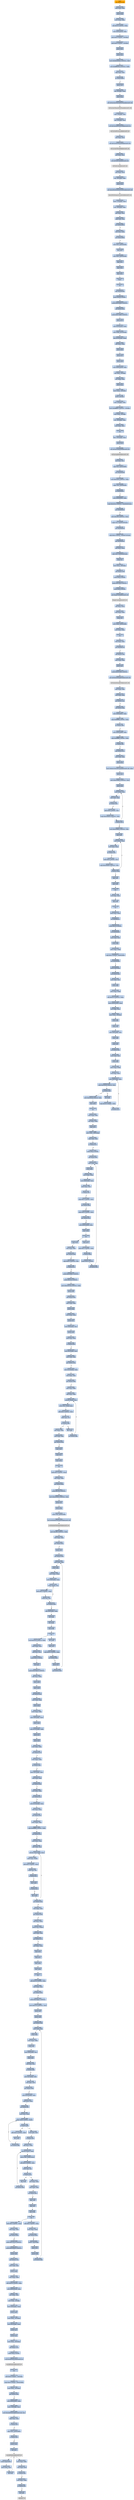digraph G {
node[shape=rectangle,style=filled,fillcolor=lightsteelblue,color=lightsteelblue]
bgcolor="transparent"
a0x0040ed18call_0x004165db[label="start\ncall 0x004165db",color="lightgrey",fillcolor="orange"];
a0x004165dbmovl_edi_edi[label="0x004165db\nmovl %edi, %edi"];
a0x004165ddpushl_ebp[label="0x004165dd\npushl %ebp"];
a0x004165demovl_esp_ebp[label="0x004165de\nmovl %esp, %ebp"];
a0x004165e0subl_0x10UINT8_esp[label="0x004165e0\nsubl $0x10<UINT8>, %esp"];
a0x004165e3movl_0x004265d4_eax[label="0x004165e3\nmovl 0x004265d4, %eax"];
a0x004165e8andl_0x0UINT8__8ebp_[label="0x004165e8\nandl $0x0<UINT8>, -8(%ebp)"];
a0x004165ecandl_0x0UINT8__4ebp_[label="0x004165ec\nandl $0x0<UINT8>, -4(%ebp)"];
a0x004165f0pushl_ebx[label="0x004165f0\npushl %ebx"];
a0x004165f1pushl_edi[label="0x004165f1\npushl %edi"];
a0x004165f2movl_0xbb40e64eUINT32_edi[label="0x004165f2\nmovl $0xbb40e64e<UINT32>, %edi"];
a0x004165f7movl_0xffff0000UINT32_ebx[label="0x004165f7\nmovl $0xffff0000<UINT32>, %ebx"];
a0x004165fccmpl_edi_eax[label="0x004165fc\ncmpl %edi, %eax"];
a0x004165feje_0x0041660d[label="0x004165fe\nje 0x0041660d"];
a0x0041660dpushl_esi[label="0x0041660d\npushl %esi"];
a0x0041660eleal__8ebp__eax[label="0x0041660e\nleal -8(%ebp), %eax"];
a0x00416611pushl_eax[label="0x00416611\npushl %eax"];
a0x00416612call_GetSystemTimeAsFileTime_kernel32_dll[label="0x00416612\ncall GetSystemTimeAsFileTime@kernel32.dll"];
GetSystemTimeAsFileTime_kernel32_dll[label="GetSystemTimeAsFileTime@kernel32.dll",color="lightgrey",fillcolor="lightgrey"];
a0x00416618movl__4ebp__esi[label="0x00416618\nmovl -4(%ebp), %esi"];
a0x0041661bxorl__8ebp__esi[label="0x0041661b\nxorl -8(%ebp), %esi"];
a0x0041661ecall_GetCurrentProcessId_kernel32_dll[label="0x0041661e\ncall GetCurrentProcessId@kernel32.dll"];
GetCurrentProcessId_kernel32_dll[label="GetCurrentProcessId@kernel32.dll",color="lightgrey",fillcolor="lightgrey"];
a0x00416624xorl_eax_esi[label="0x00416624\nxorl %eax, %esi"];
a0x00416626call_GetCurrentThreadId_kernel32_dll[label="0x00416626\ncall GetCurrentThreadId@kernel32.dll"];
GetCurrentThreadId_kernel32_dll[label="GetCurrentThreadId@kernel32.dll",color="lightgrey",fillcolor="lightgrey"];
a0x0041662cxorl_eax_esi[label="0x0041662c\nxorl %eax, %esi"];
a0x0041662ecall_GetTickCount_kernel32_dll[label="0x0041662e\ncall GetTickCount@kernel32.dll"];
GetTickCount_kernel32_dll[label="GetTickCount@kernel32.dll",color="lightgrey",fillcolor="lightgrey"];
a0x00416634xorl_eax_esi[label="0x00416634\nxorl %eax, %esi"];
a0x00416636leal__16ebp__eax[label="0x00416636\nleal -16(%ebp), %eax"];
a0x00416639pushl_eax[label="0x00416639\npushl %eax"];
a0x0041663acall_QueryPerformanceCounter_kernel32_dll[label="0x0041663a\ncall QueryPerformanceCounter@kernel32.dll"];
QueryPerformanceCounter_kernel32_dll[label="QueryPerformanceCounter@kernel32.dll",color="lightgrey",fillcolor="lightgrey"];
a0x00416640movl__12ebp__eax[label="0x00416640\nmovl -12(%ebp), %eax"];
a0x00416643xorl__16ebp__eax[label="0x00416643\nxorl -16(%ebp), %eax"];
a0x00416646xorl_eax_esi[label="0x00416646\nxorl %eax, %esi"];
a0x00416648cmpl_edi_esi[label="0x00416648\ncmpl %edi, %esi"];
a0x0041664ajne_0x00416653[label="0x0041664a\njne 0x00416653"];
a0x00416653testl_esi_ebx[label="0x00416653\ntestl %esi, %ebx"];
a0x00416655jne_0x00416663[label="0x00416655\njne 0x00416663"];
a0x00416663movl_esi_0x004265d4[label="0x00416663\nmovl %esi, 0x004265d4"];
a0x00416669notl_esi[label="0x00416669\nnotl %esi"];
a0x0041666bmovl_esi_0x004265d8[label="0x0041666b\nmovl %esi, 0x004265d8"];
a0x00416671popl_esi[label="0x00416671\npopl %esi"];
a0x00416672popl_edi[label="0x00416672\npopl %edi"];
a0x00416673popl_ebx[label="0x00416673\npopl %ebx"];
a0x00416674leave_[label="0x00416674\nleave "];
a0x00416675ret[label="0x00416675\nret"];
a0x0040ed1djmp_0x0040ebab[label="0x0040ed1d\njmp 0x0040ebab"];
a0x0040ebabpushl_0x58UINT8[label="0x0040ebab\npushl $0x58<UINT8>"];
a0x0040ebadpushl_0x424aa0UINT32[label="0x0040ebad\npushl $0x424aa0<UINT32>"];
a0x0040ebb2call_0x00412820[label="0x0040ebb2\ncall 0x00412820"];
a0x00412820pushl_0x412880UINT32[label="0x00412820\npushl $0x412880<UINT32>"];
a0x00412825pushl_fs_0[label="0x00412825\npushl %fs:0"];
a0x0041282cmovl_0x10esp__eax[label="0x0041282c\nmovl 0x10(%esp), %eax"];
a0x00412830movl_ebp_0x10esp_[label="0x00412830\nmovl %ebp, 0x10(%esp)"];
a0x00412834leal_0x10esp__ebp[label="0x00412834\nleal 0x10(%esp), %ebp"];
a0x00412838subl_eax_esp[label="0x00412838\nsubl %eax, %esp"];
a0x0041283apushl_ebx[label="0x0041283a\npushl %ebx"];
a0x0041283bpushl_esi[label="0x0041283b\npushl %esi"];
a0x0041283cpushl_edi[label="0x0041283c\npushl %edi"];
a0x0041283dmovl_0x004265d4_eax[label="0x0041283d\nmovl 0x004265d4, %eax"];
a0x00412842xorl_eax__4ebp_[label="0x00412842\nxorl %eax, -4(%ebp)"];
a0x00412845xorl_ebp_eax[label="0x00412845\nxorl %ebp, %eax"];
a0x00412847pushl_eax[label="0x00412847\npushl %eax"];
a0x00412848movl_esp__24ebp_[label="0x00412848\nmovl %esp, -24(%ebp)"];
a0x0041284bpushl__8ebp_[label="0x0041284b\npushl -8(%ebp)"];
a0x0041284emovl__4ebp__eax[label="0x0041284e\nmovl -4(%ebp), %eax"];
a0x00412851movl_0xfffffffeUINT32__4ebp_[label="0x00412851\nmovl $0xfffffffe<UINT32>, -4(%ebp)"];
a0x00412858movl_eax__8ebp_[label="0x00412858\nmovl %eax, -8(%ebp)"];
a0x0041285bleal__16ebp__eax[label="0x0041285b\nleal -16(%ebp), %eax"];
a0x0041285emovl_eax_fs_0[label="0x0041285e\nmovl %eax, %fs:0"];
a0x00412864ret[label="0x00412864\nret"];
a0x0040ebb7leal__104ebp__eax[label="0x0040ebb7\nleal -104(%ebp), %eax"];
a0x0040ebbapushl_eax[label="0x0040ebba\npushl %eax"];
a0x0040ebbbcall_GetStartupInfoW_kernel32_dll[label="0x0040ebbb\ncall GetStartupInfoW@kernel32.dll"];
GetStartupInfoW_kernel32_dll[label="GetStartupInfoW@kernel32.dll",color="lightgrey",fillcolor="lightgrey"];
a0x0040ebc1xorl_esi_esi[label="0x0040ebc1\nxorl %esi, %esi"];
a0x0040ebc3cmpl_esi_0x00429b08[label="0x0040ebc3\ncmpl %esi, 0x00429b08"];
a0x0040ebc9jne_0x0040ebd6[label="0x0040ebc9\njne 0x0040ebd6"];
a0x0040ebd6movl_0x5a4dUINT32_eax[label="0x0040ebd6\nmovl $0x5a4d<UINT32>, %eax"];
a0x0040ebdbcmpw_ax_0x00400000[label="0x0040ebdb\ncmpw %ax, 0x00400000"];
a0x0040ebe2je_0x0040ebe9[label="0x0040ebe2\nje 0x0040ebe9"];
a0x0040ebe9movl_0x0040003c_eax[label="0x0040ebe9\nmovl 0x0040003c, %eax"];
a0x0040ebeecmpl_0x4550UINT32_0x400000eax_[label="0x0040ebee\ncmpl $0x4550<UINT32>, 0x400000(%eax)"];
a0x0040ebf8jne_0x0040ebe4[label="0x0040ebf8\njne 0x0040ebe4"];
a0x0040ebfamovl_0x10bUINT32_ecx[label="0x0040ebfa\nmovl $0x10b<UINT32>, %ecx"];
a0x0040ebffcmpw_cx_0x400018eax_[label="0x0040ebff\ncmpw %cx, 0x400018(%eax)"];
a0x0040ec06jne_0x0040ebe4[label="0x0040ec06\njne 0x0040ebe4"];
a0x0040ec08cmpl_0xeUINT8_0x400074eax_[label="0x0040ec08\ncmpl $0xe<UINT8>, 0x400074(%eax)"];
a0x0040ec0fjbe_0x0040ebe4[label="0x0040ec0f\njbe 0x0040ebe4"];
a0x0040ec11xorl_ecx_ecx[label="0x0040ec11\nxorl %ecx, %ecx"];
a0x0040ec13cmpl_esi_0x4000e8eax_[label="0x0040ec13\ncmpl %esi, 0x4000e8(%eax)"];
a0x0040ec19setne_cl[label="0x0040ec19\nsetne %cl"];
a0x0040ec1cmovl_ecx__28ebp_[label="0x0040ec1c\nmovl %ecx, -28(%ebp)"];
a0x0040ec1fcall_0x00412a0f[label="0x0040ec1f\ncall 0x00412a0f"];
a0x00412a0fpushl_0x0UINT8[label="0x00412a0f\npushl $0x0<UINT8>"];
a0x00412a11pushl_0x1000UINT32[label="0x00412a11\npushl $0x1000<UINT32>"];
a0x00412a16pushl_0x0UINT8[label="0x00412a16\npushl $0x0<UINT8>"];
a0x00412a18call_HeapCreate_kernel32_dll[label="0x00412a18\ncall HeapCreate@kernel32.dll"];
HeapCreate_kernel32_dll[label="HeapCreate@kernel32.dll",color="lightgrey",fillcolor="lightgrey"];
a0x00412a1exorl_ecx_ecx[label="0x00412a1e\nxorl %ecx, %ecx"];
a0x00412a20testl_eax_eax[label="0x00412a20\ntestl %eax, %eax"];
a0x00412a22setne_cl[label="0x00412a22\nsetne %cl"];
a0x00412a25movl_eax_0x004290b0[label="0x00412a25\nmovl %eax, 0x004290b0"];
a0x00412a2amovl_ecx_eax[label="0x00412a2a\nmovl %ecx, %eax"];
a0x00412a2cret[label="0x00412a2c\nret"];
a0x0040ec24testl_eax_eax[label="0x0040ec24\ntestl %eax, %eax"];
a0x0040ec26jne_0x0040ec30[label="0x0040ec26\njne 0x0040ec30"];
a0x0040ec30call_0x00411c6d[label="0x0040ec30\ncall 0x00411c6d"];
a0x00411c6dmovl_edi_edi[label="0x00411c6d\nmovl %edi, %edi"];
a0x00411c6fpushl_edi[label="0x00411c6f\npushl %edi"];
a0x00411c70pushl_0x420168UINT32[label="0x00411c70\npushl $0x420168<UINT32>"];
a0x00411c75call_GetModuleHandleW_kernel32_dll[label="0x00411c75\ncall GetModuleHandleW@kernel32.dll"];
GetModuleHandleW_kernel32_dll[label="GetModuleHandleW@kernel32.dll",color="lightgrey",fillcolor="lightgrey"];
a0x00411c7bmovl_eax_edi[label="0x00411c7b\nmovl %eax, %edi"];
a0x00411c7dtestl_edi_edi[label="0x00411c7d\ntestl %edi, %edi"];
a0x00411c7fjne_0x00411c8a[label="0x00411c7f\njne 0x00411c8a"];
a0x00411c81call_0x004119ba[label="0x00411c81\ncall 0x004119ba"];
a0x004119bamovl_0x00426d5c_eax[label="0x004119ba\nmovl 0x00426d5c, %eax"];
a0x004119bfcmpl_0xffffffffUINT8_eax[label="0x004119bf\ncmpl $0xffffffff<UINT8>, %eax"];
a0x004119c2je_0x004119da[label="0x004119c2\nje 0x004119da"];
a0x004119damovl_0x00426d60_eax[label="0x004119da\nmovl 0x00426d60, %eax"];
a0x004119dfcmpl_0xffffffffUINT8_eax[label="0x004119df\ncmpl $0xffffffff<UINT8>, %eax"];
a0x004119e2je_0x004119f2[label="0x004119e2\nje 0x004119f2"];
a0x004119f2jmp_0x00412b13[label="0x004119f2\njmp 0x00412b13"];
a0x00412b13movl_edi_edi[label="0x00412b13\nmovl %edi, %edi"];
a0x00412b15pushl_ebx[label="0x00412b15\npushl %ebx"];
a0x00412b16movl_DeleteCriticalSection_kernel32_dll_ebx[label="0x00412b16\nmovl DeleteCriticalSection@kernel32.dll, %ebx"];
a0x00412b1cpushl_esi[label="0x00412b1c\npushl %esi"];
a0x00412b1dmovl_0x426db0UINT32_esi[label="0x00412b1d\nmovl $0x426db0<UINT32>, %esi"];
a0x00412b22pushl_edi[label="0x00412b22\npushl %edi"];
a0x00412b23movl_esi__edi[label="0x00412b23\nmovl (%esi), %edi"];
a0x00412b25testl_edi_edi[label="0x00412b25\ntestl %edi, %edi"];
a0x00412b27je_0x00412b3c[label="0x00412b27\nje 0x00412b3c"];
a0x00412b3caddl_0x8UINT8_esi[label="0x00412b3c\naddl $0x8<UINT8>, %esi"];
a0x00412b3fcmpl_0x426ed0UINT32_esi[label="0x00412b3f\ncmpl $0x426ed0<UINT32>, %esi"];
a0x00412b45jl_0x00412b23[label="0x00412b45\njl 0x00412b23"];
a0x00412b47movl_0x426db0UINT32_esi[label="0x00412b47\nmovl $0x426db0<UINT32>, %esi"];
a0x00412b4cpopl_edi[label="0x00412b4c\npopl %edi"];
a0x00412b4dmovl_esi__eax[label="0x00412b4d\nmovl (%esi), %eax"];
a0x00412b4ftestl_eax_eax[label="0x00412b4f\ntestl %eax, %eax"];
a0x00412b51je_0x00412b5c[label="0x00412b51\nje 0x00412b5c"];
a0x00412b5caddl_0x8UINT8_esi[label="0x00412b5c\naddl $0x8<UINT8>, %esi"];
a0x00412b5fcmpl_0x426ed0UINT32_esi[label="0x00412b5f\ncmpl $0x426ed0<UINT32>, %esi"];
a0x00412b65jl_0x00412b4d[label="0x00412b65\njl 0x00412b4d"];
a0x00412b67popl_esi[label="0x00412b67\npopl %esi"];
a0x00412b68popl_ebx[label="0x00412b68\npopl %ebx"];
a0x00412b69ret[label="0x00412b69\nret"];
a0x00411c86xorl_eax_eax[label="0x00411c86\nxorl %eax, %eax"];
a0x00411c88popl_edi[label="0x00411c88\npopl %edi"];
a0x00411c89ret[label="0x00411c89\nret"];
a0x0040ec35testl_eax_eax[label="0x0040ec35\ntestl %eax, %eax"];
a0x0040ec37jne_0x0040ec41[label="0x0040ec37\njne 0x0040ec41"];
a0x0040ec39pushl_0x10UINT8[label="0x0040ec39\npushl $0x10<UINT8>"];
a0x0040ec3bcall_0x0040eb82[label="0x0040ec3b\ncall 0x0040eb82"];
a0x0040eb82movl_edi_edi[label="0x0040eb82\nmovl %edi, %edi"];
a0x0040eb84pushl_ebp[label="0x0040eb84\npushl %ebp"];
a0x0040eb85movl_esp_ebp[label="0x0040eb85\nmovl %esp, %ebp"];
a0x0040eb87cmpl_0x1UINT8_0x00428d44[label="0x0040eb87\ncmpl $0x1<UINT8>, 0x00428d44"];
a0x0040eb8ejne_0x0040eb95[label="0x0040eb8e\njne 0x0040eb95"];
a0x0040eb95pushl_0x8ebp_[label="0x0040eb95\npushl 0x8(%ebp)"];
a0x0040eb98call_0x00415a92[label="0x0040eb98\ncall 0x00415a92"];
a0x00415a92movl_edi_edi[label="0x00415a92\nmovl %edi, %edi"];
a0x00415a94pushl_ebp[label="0x00415a94\npushl %ebp"];
a0x00415a95movl_esp_ebp[label="0x00415a95\nmovl %esp, %ebp"];
a0x00415a97subl_0x1fcUINT32_esp[label="0x00415a97\nsubl $0x1fc<UINT32>, %esp"];
a0x00415a9dmovl_0x004265d4_eax[label="0x00415a9d\nmovl 0x004265d4, %eax"];
a0x00415aa2xorl_ebp_eax[label="0x00415aa2\nxorl %ebp, %eax"];
a0x00415aa4movl_eax__4ebp_[label="0x00415aa4\nmovl %eax, -4(%ebp)"];
a0x00415aa7pushl_ebx[label="0x00415aa7\npushl %ebx"];
a0x00415aa8pushl_esi[label="0x00415aa8\npushl %esi"];
a0x00415aa9movl_0x8ebp__esi[label="0x00415aa9\nmovl 0x8(%ebp), %esi"];
a0x00415aacpushl_edi[label="0x00415aac\npushl %edi"];
a0x00415aadpushl_esi[label="0x00415aad\npushl %esi"];
a0x00415aaecall_0x00415a6c[label="0x00415aae\ncall 0x00415a6c"];
a0x00415a6cmovl_edi_edi[label="0x00415a6c\nmovl %edi, %edi"];
a0x00415a6epushl_ebp[label="0x00415a6e\npushl %ebp"];
a0x00415a6fmovl_esp_ebp[label="0x00415a6f\nmovl %esp, %ebp"];
a0x00415a71xorl_eax_eax[label="0x00415a71\nxorl %eax, %eax"];
a0x00415a73movl_0x8ebp__ecx[label="0x00415a73\nmovl 0x8(%ebp), %ecx"];
a0x00415a76cmpl_0x420a50eax8__ecx[label="0x00415a76\ncmpl 0x420a50(,%eax,8), %ecx"];
a0x00415a7dje_0x00415a89[label="0x00415a7d\nje 0x00415a89"];
a0x00415a7fincl_eax[label="0x00415a7f\nincl %eax"];
a0x00415a80cmpl_0x16UINT8_eax[label="0x00415a80\ncmpl $0x16<UINT8>, %eax"];
a0x00415a83jb_0x00415a73[label="0x00415a83\njb 0x00415a73"];
a0x00415a89movl_0x420a54eax8__eax[label="0x00415a89\nmovl 0x420a54(,%eax,8), %eax"];
a0x00415a90popl_ebp[label="0x00415a90\npopl %ebp"];
a0x00415a91ret[label="0x00415a91\nret"];
a0x00415ab3movl_eax_edi[label="0x00415ab3\nmovl %eax, %edi"];
a0x00415ab5xorl_ebx_ebx[label="0x00415ab5\nxorl %ebx, %ebx"];
a0x00415ab7popl_ecx[label="0x00415ab7\npopl %ecx"];
a0x00415ab8movl_edi__508ebp_[label="0x00415ab8\nmovl %edi, -508(%ebp)"];
a0x00415abecmpl_ebx_edi[label="0x00415abe\ncmpl %ebx, %edi"];
a0x00415ac0je_0x00415c32[label="0x00415ac0\nje 0x00415c32"];
a0x00415ac6pushl_0x3UINT8[label="0x00415ac6\npushl $0x3<UINT8>"];
a0x00415ac8call_0x0041c997[label="0x00415ac8\ncall 0x0041c997"];
a0x0041c997movl_edi_edi[label="0x0041c997\nmovl %edi, %edi"];
a0x0041c999pushl_ebp[label="0x0041c999\npushl %ebp"];
a0x0041c99amovl_esp_ebp[label="0x0041c99a\nmovl %esp, %ebp"];
a0x0041c99cmovl_0x8ebp__ecx[label="0x0041c99c\nmovl 0x8(%ebp), %ecx"];
a0x0041c99ftestl_ecx_ecx[label="0x0041c99f\ntestl %ecx, %ecx"];
a0x0041c9a1js_0x0041c9c1[label="0x0041c9a1\njs 0x0041c9c1"];
a0x0041c9a3cmpl_0x2UINT8_ecx[label="0x0041c9a3\ncmpl $0x2<UINT8>, %ecx"];
a0x0041c9a6jle_0x0041c9b4[label="0x0041c9a6\njle 0x0041c9b4"];
a0x0041c9a8cmpl_0x3UINT8_ecx[label="0x0041c9a8\ncmpl $0x3<UINT8>, %ecx"];
a0x0041c9abjne_0x0041c9c1[label="0x0041c9ab\njne 0x0041c9c1"];
a0x0041c9admovl_0x00428d44_eax[label="0x0041c9ad\nmovl 0x00428d44, %eax"];
a0x0041c9b2popl_ebp[label="0x0041c9b2\npopl %ebp"];
a0x0041c9b3ret[label="0x0041c9b3\nret"];
a0x00415acdpopl_ecx[label="0x00415acd\npopl %ecx"];
a0x00415acecmpl_0x1UINT8_eax[label="0x00415ace\ncmpl $0x1<UINT8>, %eax"];
a0x00415ad1je_0x00415bde[label="0x00415ad1\nje 0x00415bde"];
a0x00415ad7pushl_0x3UINT8[label="0x00415ad7\npushl $0x3<UINT8>"];
a0x00415ad9call_0x0041c997[label="0x00415ad9\ncall 0x0041c997"];
a0x00415adepopl_ecx[label="0x00415ade\npopl %ecx"];
a0x00415adftestl_eax_eax[label="0x00415adf\ntestl %eax, %eax"];
a0x00415ae1jne_0x00415af0[label="0x00415ae1\njne 0x00415af0"];
a0x00415af0cmpl_0xfcUINT32_esi[label="0x00415af0\ncmpl $0xfc<UINT32>, %esi"];
a0x00415af6je_0x00415c32[label="0x00415af6\nje 0x00415c32"];
a0x00415afcpushl_0x420b8cUINT32[label="0x00415afc\npushl $0x420b8c<UINT32>"];
a0x00415b01pushl_0x314UINT32[label="0x00415b01\npushl $0x314<UINT32>"];
a0x00415b06movl_0x429230UINT32_edi[label="0x00415b06\nmovl $0x429230<UINT32>, %edi"];
a0x00415b0bpushl_edi[label="0x00415b0b\npushl %edi"];
a0x00415b0ccall_0x0041c934[label="0x00415b0c\ncall 0x0041c934"];
a0x0041c934movl_edi_edi[label="0x0041c934\nmovl %edi, %edi"];
a0x0041c936pushl_ebp[label="0x0041c936\npushl %ebp"];
a0x0041c937movl_esp_ebp[label="0x0041c937\nmovl %esp, %ebp"];
a0x0041c939pushl_esi[label="0x0041c939\npushl %esi"];
a0x0041c93amovl_0x8ebp__esi[label="0x0041c93a\nmovl 0x8(%ebp), %esi"];
a0x0041c93dpushl_edi[label="0x0041c93d\npushl %edi"];
a0x0041c93etestl_esi_esi[label="0x0041c93e\ntestl %esi, %esi"];
a0x0041c940je_0x0041c949[label="0x0041c940\nje 0x0041c949"];
a0x0041c942movl_0xcebp__edi[label="0x0041c942\nmovl 0xc(%ebp), %edi"];
a0x0041c945testl_edi_edi[label="0x0041c945\ntestl %edi, %edi"];
a0x0041c947jne_0x0041c95e[label="0x0041c947\njne 0x0041c95e"];
a0x0041c95emovl_0x10ebp__eax[label="0x0041c95e\nmovl 0x10(%ebp), %eax"];
a0x0041c961testl_eax_eax[label="0x0041c961\ntestl %eax, %eax"];
a0x0041c963jne_0x0041c96a[label="0x0041c963\njne 0x0041c96a"];
a0x0041c96amovl_esi_edx[label="0x0041c96a\nmovl %esi, %edx"];
a0x0041c96csubl_eax_edx[label="0x0041c96c\nsubl %eax, %edx"];
a0x0041c96emovzwl_eax__ecx[label="0x0041c96e\nmovzwl (%eax), %ecx"];
a0x0041c971movw_cx_edxeax_[label="0x0041c971\nmovw %cx, (%edx,%eax)"];
a0x0041c975addl_0x2UINT8_eax[label="0x0041c975\naddl $0x2<UINT8>, %eax"];
a0x0041c978testw_cx_cx[label="0x0041c978\ntestw %cx, %cx"];
a0x0041c97bje_0x0041c980[label="0x0041c97b\nje 0x0041c980"];
a0x0041c97ddecl_edi[label="0x0041c97d\ndecl %edi"];
a0x0041c97ejne_0x0041c96e[label="0x0041c97e\njne 0x0041c96e"];
a0x0041c980xorl_eax_eax[label="0x0041c980\nxorl %eax, %eax"];
a0x0041c982testl_edi_edi[label="0x0041c982\ntestl %edi, %edi"];
a0x0041c984jne_0x0041c95a[label="0x0041c984\njne 0x0041c95a"];
a0x0041c95apopl_edi[label="0x0041c95a\npopl %edi"];
a0x0041c95bpopl_esi[label="0x0041c95b\npopl %esi"];
a0x0041c95cpopl_ebp[label="0x0041c95c\npopl %ebp"];
a0x0041c95dret[label="0x0041c95d\nret"];
a0x00415b11addl_0xcUINT8_esp[label="0x00415b11\naddl $0xc<UINT8>, %esp"];
a0x00415b14testl_eax_eax[label="0x00415b14\ntestl %eax, %eax"];
a0x00415b16jne_0x00415bd4[label="0x00415b16\njne 0x00415bd4"];
a0x00415b1cpushl_0x104UINT32[label="0x00415b1c\npushl $0x104<UINT32>"];
a0x00415b21movl_0x429262UINT32_esi[label="0x00415b21\nmovl $0x429262<UINT32>, %esi"];
a0x00415b26pushl_esi[label="0x00415b26\npushl %esi"];
a0x00415b27pushl_ebx[label="0x00415b27\npushl %ebx"];
a0x00415b28movw_ax_0x0042946a[label="0x00415b28\nmovw %ax, 0x0042946a"];
a0x00415b2ecall_GetModuleFileNameW_kernel32_dll[label="0x00415b2e\ncall GetModuleFileNameW@kernel32.dll"];
GetModuleFileNameW_kernel32_dll[label="GetModuleFileNameW@kernel32.dll",color="lightgrey",fillcolor="lightgrey"];
a0x00415b34movl_0x2fbUINT32_ebx[label="0x00415b34\nmovl $0x2fb<UINT32>, %ebx"];
a0x00415b39testl_eax_eax[label="0x00415b39\ntestl %eax, %eax"];
a0x00415b3bjne_0x00415b5c[label="0x00415b3b\njne 0x00415b5c"];
a0x00415b5cpushl_esi[label="0x00415b5c\npushl %esi"];
a0x00415b5dcall_0x00415400[label="0x00415b5d\ncall 0x00415400"];
a0x00415400movl_edi_edi[label="0x00415400\nmovl %edi, %edi"];
a0x00415402pushl_ebp[label="0x00415402\npushl %ebp"];
a0x00415403movl_esp_ebp[label="0x00415403\nmovl %esp, %ebp"];
a0x00415405movl_0x8ebp__eax[label="0x00415405\nmovl 0x8(%ebp), %eax"];
a0x00415408movw_eax__cx[label="0x00415408\nmovw (%eax), %cx"];
a0x0041540baddl_0x2UINT8_eax[label="0x0041540b\naddl $0x2<UINT8>, %eax"];
a0x0041540etestw_cx_cx[label="0x0041540e\ntestw %cx, %cx"];
a0x00415411jne_0x00415408[label="0x00415411\njne 0x00415408"];
a0x00415413subl_0x8ebp__eax[label="0x00415413\nsubl 0x8(%ebp), %eax"];
a0x00415416sarl_eax[label="0x00415416\nsarl %eax"];
a0x00415418decl_eax[label="0x00415418\ndecl %eax"];
a0x00415419popl_ebp[label="0x00415419\npopl %ebp"];
a0x0041541aret[label="0x0041541a\nret"];
a0x00415b62incl_eax[label="0x00415b62\nincl %eax"];
a0x00415b63popl_ecx[label="0x00415b63\npopl %ecx"];
a0x00415b64cmpl_0x3cUINT8_eax[label="0x00415b64\ncmpl $0x3c<UINT8>, %eax"];
a0x00415b67jbe_0x00415b93[label="0x00415b67\njbe 0x00415b93"];
a0x00415b69pushl_esi[label="0x00415b69\npushl %esi"];
a0x00415b6acall_0x00415400[label="0x00415b6a\ncall 0x00415400"];
a0x00415b6fleal_0x4291eceax2__eax[label="0x00415b6f\nleal 0x4291ec(,%eax,2), %eax"];
a0x00415b76movl_eax_ecx[label="0x00415b76\nmovl %eax, %ecx"];
a0x00415b78subl_esi_ecx[label="0x00415b78\nsubl %esi, %ecx"];
a0x00415b7apushl_0x3UINT8[label="0x00415b7a\npushl $0x3<UINT8>"];
a0x00415b7csarl_ecx[label="0x00415b7c\nsarl %ecx"];
a0x00415b7epushl_0x420b54UINT32[label="0x00415b7e\npushl $0x420b54<UINT32>"];
a0x00415b83subl_ecx_ebx[label="0x00415b83\nsubl %ecx, %ebx"];
a0x00415b85pushl_ebx[label="0x00415b85\npushl %ebx"];
a0x00415b86pushl_eax[label="0x00415b86\npushl %eax"];
a0x00415b87call_0x00415e56[label="0x00415b87\ncall 0x00415e56"];
a0x00415e56movl_edi_edi[label="0x00415e56\nmovl %edi, %edi"];
a0x00415e58pushl_ebp[label="0x00415e58\npushl %ebp"];
a0x00415e59movl_esp_ebp[label="0x00415e59\nmovl %esp, %ebp"];
a0x00415e5bmovl_0x8ebp__edx[label="0x00415e5b\nmovl 0x8(%ebp), %edx"];
a0x00415e5epushl_ebx[label="0x00415e5e\npushl %ebx"];
a0x00415e5fmovl_0x14ebp__ebx[label="0x00415e5f\nmovl 0x14(%ebp), %ebx"];
a0x00415e62pushl_esi[label="0x00415e62\npushl %esi"];
a0x00415e63pushl_edi[label="0x00415e63\npushl %edi"];
a0x00415e64testl_ebx_ebx[label="0x00415e64\ntestl %ebx, %ebx"];
a0x00415e66jne_0x00415e78[label="0x00415e66\njne 0x00415e78"];
a0x00415e78testl_edx_edx[label="0x00415e78\ntestl %edx, %edx"];
a0x00415e7aje_0x00415e83[label="0x00415e7a\nje 0x00415e83"];
a0x00415e7cmovl_0xcebp__edi[label="0x00415e7c\nmovl 0xc(%ebp), %edi"];
a0x00415e7ftestl_edi_edi[label="0x00415e7f\ntestl %edi, %edi"];
a0x00415e81jne_0x00415e96[label="0x00415e81\njne 0x00415e96"];
a0x00415e96testl_ebx_ebx[label="0x00415e96\ntestl %ebx, %ebx"];
a0x00415e98jne_0x00415ea1[label="0x00415e98\njne 0x00415ea1"];
a0x00415ea1movl_0x10ebp__ecx[label="0x00415ea1\nmovl 0x10(%ebp), %ecx"];
a0x00415ea4testl_ecx_ecx[label="0x00415ea4\ntestl %ecx, %ecx"];
a0x00415ea6jne_0x00415eaf[label="0x00415ea6\njne 0x00415eaf"];
a0x00415eafmovl_edx_eax[label="0x00415eaf\nmovl %edx, %eax"];
a0x00415eb1cmpl_0xffffffffUINT8_ebx[label="0x00415eb1\ncmpl $0xffffffff<UINT8>, %ebx"];
a0x00415eb4jne_0x00415ece[label="0x00415eb4\njne 0x00415ece"];
a0x00415ecemovl_ecx_esi[label="0x00415ece\nmovl %ecx, %esi"];
a0x00415ed0subl_edx_esi[label="0x00415ed0\nsubl %edx, %esi"];
a0x00415ed2movzwl_esieax__ecx[label="0x00415ed2\nmovzwl (%esi,%eax), %ecx"];
a0x00415ed6movw_cx_eax_[label="0x00415ed6\nmovw %cx, (%eax)"];
a0x00415ed9addl_0x2UINT8_eax[label="0x00415ed9\naddl $0x2<UINT8>, %eax"];
a0x00415edctestw_cx_cx[label="0x00415edc\ntestw %cx, %cx"];
a0x00415edfje_0x00415ee7[label="0x00415edf\nje 0x00415ee7"];
a0x00415ee1decl_edi[label="0x00415ee1\ndecl %edi"];
a0x00415ee2je_0x00415ee7[label="0x00415ee2\nje 0x00415ee7"];
a0x00415ee4decl_ebx[label="0x00415ee4\ndecl %ebx"];
a0x00415ee5jne_0x00415ed2[label="0x00415ee5\njne 0x00415ed2"];
a0x00415ee7testl_ebx_ebx[label="0x00415ee7\ntestl %ebx, %ebx"];
a0x00415ee9jne_0x00415ef0[label="0x00415ee9\njne 0x00415ef0"];
a0x00415eebxorl_ecx_ecx[label="0x00415eeb\nxorl %ecx, %ecx"];
a0x00415eedmovw_cx_eax_[label="0x00415eed\nmovw %cx, (%eax)"];
a0x00415ef0testl_edi_edi[label="0x00415ef0\ntestl %edi, %edi"];
a0x00415ef2jne_0x00415e71[label="0x00415ef2\njne 0x00415e71"];
a0x00415e71xorl_eax_eax[label="0x00415e71\nxorl %eax, %eax"];
a0x00415e73popl_edi[label="0x00415e73\npopl %edi"];
a0x00415e74popl_esi[label="0x00415e74\npopl %esi"];
a0x00415e75popl_ebx[label="0x00415e75\npopl %ebx"];
a0x00415e76popl_ebp[label="0x00415e76\npopl %ebp"];
a0x00415e77ret[label="0x00415e77\nret"];
a0x00415b8caddl_0x14UINT8_esp[label="0x00415b8c\naddl $0x14<UINT8>, %esp"];
a0x00415b8ftestl_eax_eax[label="0x00415b8f\ntestl %eax, %eax"];
a0x00415b91jne_0x00415b50[label="0x00415b91\njne 0x00415b50"];
a0x00415b93pushl_0x420b4cUINT32[label="0x00415b93\npushl $0x420b4c<UINT32>"];
a0x00415b98movl_0x314UINT32_esi[label="0x00415b98\nmovl $0x314<UINT32>, %esi"];
a0x00415b9dpushl_esi[label="0x00415b9d\npushl %esi"];
a0x00415b9epushl_edi[label="0x00415b9e\npushl %edi"];
a0x00415b9fcall_0x0041c8bf[label="0x00415b9f\ncall 0x0041c8bf"];
a0x0041c8bfmovl_edi_edi[label="0x0041c8bf\nmovl %edi, %edi"];
a0x0041c8c1pushl_ebp[label="0x0041c8c1\npushl %ebp"];
a0x0041c8c2movl_esp_ebp[label="0x0041c8c2\nmovl %esp, %ebp"];
a0x0041c8c4pushl_esi[label="0x0041c8c4\npushl %esi"];
a0x0041c8c5movl_0x8ebp__esi[label="0x0041c8c5\nmovl 0x8(%ebp), %esi"];
a0x0041c8c8pushl_edi[label="0x0041c8c8\npushl %edi"];
a0x0041c8c9testl_esi_esi[label="0x0041c8c9\ntestl %esi, %esi"];
a0x0041c8cbje_0x0041c8d4[label="0x0041c8cb\nje 0x0041c8d4"];
a0x0041c8cdmovl_0xcebp__edi[label="0x0041c8cd\nmovl 0xc(%ebp), %edi"];
a0x0041c8d0testl_edi_edi[label="0x0041c8d0\ntestl %edi, %edi"];
a0x0041c8d2jne_0x0041c8e9[label="0x0041c8d2\njne 0x0041c8e9"];
a0x0041c8e9movl_0x10ebp__ecx[label="0x0041c8e9\nmovl 0x10(%ebp), %ecx"];
a0x0041c8ectestl_ecx_ecx[label="0x0041c8ec\ntestl %ecx, %ecx"];
a0x0041c8eejne_0x0041c8f7[label="0x0041c8ee\njne 0x0041c8f7"];
a0x0041c8f7movl_esi_edx[label="0x0041c8f7\nmovl %esi, %edx"];
a0x0041c8f9cmpw_0x0UINT8_edx_[label="0x0041c8f9\ncmpw $0x0<UINT8>, (%edx)"];
a0x0041c8fdje_0x0041c905[label="0x0041c8fd\nje 0x0041c905"];
a0x0041c8ffaddl_0x2UINT8_edx[label="0x0041c8ff\naddl $0x2<UINT8>, %edx"];
a0x0041c902decl_edi[label="0x0041c902\ndecl %edi"];
a0x0041c903jne_0x0041c8f9[label="0x0041c903\njne 0x0041c8f9"];
a0x0041c905testl_edi_edi[label="0x0041c905\ntestl %edi, %edi"];
a0x0041c907je_0x0041c8f0[label="0x0041c907\nje 0x0041c8f0"];
a0x0041c909subl_ecx_edx[label="0x0041c909\nsubl %ecx, %edx"];
a0x0041c90bmovzwl_ecx__eax[label="0x0041c90b\nmovzwl (%ecx), %eax"];
a0x0041c90emovw_ax_edxecx_[label="0x0041c90e\nmovw %ax, (%edx,%ecx)"];
a0x0041c912addl_0x2UINT8_ecx[label="0x0041c912\naddl $0x2<UINT8>, %ecx"];
a0x0041c915testw_ax_ax[label="0x0041c915\ntestw %ax, %ax"];
a0x0041c918je_0x0041c91d[label="0x0041c918\nje 0x0041c91d"];
a0x0041c91adecl_edi[label="0x0041c91a\ndecl %edi"];
a0x0041c91bjne_0x0041c90b[label="0x0041c91b\njne 0x0041c90b"];
a0x0041c91dxorl_eax_eax[label="0x0041c91d\nxorl %eax, %eax"];
a0x0041c91ftestl_edi_edi[label="0x0041c91f\ntestl %edi, %edi"];
a0x0041c921jne_0x0041c8e5[label="0x0041c921\njne 0x0041c8e5"];
a0x0041c8e5popl_edi[label="0x0041c8e5\npopl %edi"];
a0x0041c8e6popl_esi[label="0x0041c8e6\npopl %esi"];
a0x0041c8e7popl_ebp[label="0x0041c8e7\npopl %ebp"];
a0x0041c8e8ret[label="0x0041c8e8\nret"];
a0x00415ba4addl_0xcUINT8_esp[label="0x00415ba4\naddl $0xc<UINT8>, %esp"];
a0x00415ba7testl_eax_eax[label="0x00415ba7\ntestl %eax, %eax"];
a0x00415ba9jne_0x00415b50[label="0x00415ba9\njne 0x00415b50"];
a0x00415babpushl__508ebp_[label="0x00415bab\npushl -508(%ebp)"];
a0x00415bb1pushl_esi[label="0x00415bb1\npushl %esi"];
a0x00415bb2pushl_edi[label="0x00415bb2\npushl %edi"];
a0x00415bb3call_0x0041c8bf[label="0x00415bb3\ncall 0x0041c8bf"];
a0x00415bb8addl_0xcUINT8_esp[label="0x00415bb8\naddl $0xc<UINT8>, %esp"];
a0x00415bbbtestl_eax_eax[label="0x00415bbb\ntestl %eax, %eax"];
a0x00415bbdjne_0x00415b50[label="0x00415bbd\njne 0x00415b50"];
a0x00415bbfpushl_0x12010UINT32[label="0x00415bbf\npushl $0x12010<UINT32>"];
a0x00415bc4pushl_0x420b00UINT32[label="0x00415bc4\npushl $0x420b00<UINT32>"];
a0x00415bc9pushl_edi[label="0x00415bc9\npushl %edi"];
a0x00415bcacall_0x0041c753[label="0x00415bca\ncall 0x0041c753"];
a0x0041c753movl_edi_edi[label="0x0041c753\nmovl %edi, %edi"];
a0x0041c755pushl_ebp[label="0x0041c755\npushl %ebp"];
a0x0041c756movl_esp_ebp[label="0x0041c756\nmovl %esp, %ebp"];
a0x0041c758subl_0x24UINT8_esp[label="0x0041c758\nsubl $0x24<UINT8>, %esp"];
a0x0041c75bmovl_0x004265d4_eax[label="0x0041c75b\nmovl 0x004265d4, %eax"];
a0x0041c760xorl_ebp_eax[label="0x0041c760\nxorl %ebp, %eax"];
a0x0041c762movl_eax__4ebp_[label="0x0041c762\nmovl %eax, -4(%ebp)"];
a0x0041c765movl_0x8ebp__eax[label="0x0041c765\nmovl 0x8(%ebp), %eax"];
a0x0041c768pushl_ebx[label="0x0041c768\npushl %ebx"];
a0x0041c769movl_eax__32ebp_[label="0x0041c769\nmovl %eax, -32(%ebp)"];
a0x0041c76cmovl_0xcebp__eax[label="0x0041c76c\nmovl 0xc(%ebp), %eax"];
a0x0041c76fpushl_esi[label="0x0041c76f\npushl %esi"];
a0x0041c770pushl_edi[label="0x0041c770\npushl %edi"];
a0x0041c771movl_eax__28ebp_[label="0x0041c771\nmovl %eax, -28(%ebp)"];
a0x0041c774call_0x00411974[label="0x0041c774\ncall 0x00411974"];
a0x00411974pushl_0x0UINT8[label="0x00411974\npushl $0x0<UINT8>"];
a0x00411976call_EncodePointer_kernel32_dll[label="0x00411976\ncall EncodePointer@kernel32.dll"];
EncodePointer_kernel32_dll[label="EncodePointer@kernel32.dll",color="lightgrey",fillcolor="lightgrey"];
a0x0041197cret[label="0x0041197c\nret"];
a0x0041c779andl_0x0UINT8__20ebp_[label="0x0041c779\nandl $0x0<UINT8>, -20(%ebp)"];
a0x0041c77dcmpl_0x0UINT8_0x004299b4[label="0x0041c77d\ncmpl $0x0<UINT8>, 0x004299b4"];
a0x0041c784movl_eax__24ebp_[label="0x0041c784\nmovl %eax, -24(%ebp)"];
a0x0041c787jne_0x0041c806[label="0x0041c787\njne 0x0041c806"];
a0x0041c806movl_0x004299c0_eax[label="0x0041c806\nmovl 0x004299c0, %eax"];
a0x0041c80bmovl__24ebp__ecx[label="0x0041c80b\nmovl -24(%ebp), %ecx"];
a0x0041c80emovl_DecodePointer_kernel32_dll_esi[label="0x0041c80e\nmovl DecodePointer@kernel32.dll, %esi"];
a0x0041c814cmpl_ecx_eax[label="0x0041c814\ncmpl %ecx, %eax"];
a0x0041c816je_0x0041c85f[label="0x0041c816\nje 0x0041c85f"];
a0x0041c818cmpl_ecx_0x004299c4[label="0x0041c818\ncmpl %ecx, 0x004299c4"];
a0x0041c81eje_0x0041c85f[label="0x0041c81e\nje 0x0041c85f"];
a0x0041c820pushl_eax[label="0x0041c820\npushl %eax"];
a0x0041c821call_esi[label="0x0041c821\ncall %esi"];
DecodePointer_kernel32_dll[label="DecodePointer@kernel32.dll",color="lightgrey",fillcolor="lightgrey"];
a0x0041c823pushl_0x004299c4[label="0x0041c823\npushl 0x004299c4"];
a0x0041c829movl_eax_edi[label="0x0041c829\nmovl %eax, %edi"];
a0x0041c82bcall_esi[label="0x0041c82b\ncall %esi"];
a0x0041c82dmovl_eax_ebx[label="0x0041c82d\nmovl %eax, %ebx"];
a0x0041c82ftestl_edi_edi[label="0x0041c82f\ntestl %edi, %edi"];
a0x0041c831je_0x0041c85f[label="0x0041c831\nje 0x0041c85f"];
a0x0041c833testl_ebx_ebx[label="0x0041c833\ntestl %ebx, %ebx"];
a0x0041c835je_0x0041c85f[label="0x0041c835\nje 0x0041c85f"];
a0x0041c837call_edi[label="0x0041c837\ncall %edi"];
a0x8408575d[label="0x8408575d",color="lightgrey",fillcolor="lightgrey"];
a0x0040ed18call_0x004165db -> a0x004165dbmovl_edi_edi [color="#000000"];
a0x004165dbmovl_edi_edi -> a0x004165ddpushl_ebp [color="#000000"];
a0x004165ddpushl_ebp -> a0x004165demovl_esp_ebp [color="#000000"];
a0x004165demovl_esp_ebp -> a0x004165e0subl_0x10UINT8_esp [color="#000000"];
a0x004165e0subl_0x10UINT8_esp -> a0x004165e3movl_0x004265d4_eax [color="#000000"];
a0x004165e3movl_0x004265d4_eax -> a0x004165e8andl_0x0UINT8__8ebp_ [color="#000000"];
a0x004165e8andl_0x0UINT8__8ebp_ -> a0x004165ecandl_0x0UINT8__4ebp_ [color="#000000"];
a0x004165ecandl_0x0UINT8__4ebp_ -> a0x004165f0pushl_ebx [color="#000000"];
a0x004165f0pushl_ebx -> a0x004165f1pushl_edi [color="#000000"];
a0x004165f1pushl_edi -> a0x004165f2movl_0xbb40e64eUINT32_edi [color="#000000"];
a0x004165f2movl_0xbb40e64eUINT32_edi -> a0x004165f7movl_0xffff0000UINT32_ebx [color="#000000"];
a0x004165f7movl_0xffff0000UINT32_ebx -> a0x004165fccmpl_edi_eax [color="#000000"];
a0x004165fccmpl_edi_eax -> a0x004165feje_0x0041660d [color="#000000"];
a0x004165feje_0x0041660d -> a0x0041660dpushl_esi [color="#000000",label="T"];
a0x0041660dpushl_esi -> a0x0041660eleal__8ebp__eax [color="#000000"];
a0x0041660eleal__8ebp__eax -> a0x00416611pushl_eax [color="#000000"];
a0x00416611pushl_eax -> a0x00416612call_GetSystemTimeAsFileTime_kernel32_dll [color="#000000"];
a0x00416612call_GetSystemTimeAsFileTime_kernel32_dll -> GetSystemTimeAsFileTime_kernel32_dll [color="#000000"];
GetSystemTimeAsFileTime_kernel32_dll -> a0x00416618movl__4ebp__esi [color="#000000"];
a0x00416618movl__4ebp__esi -> a0x0041661bxorl__8ebp__esi [color="#000000"];
a0x0041661bxorl__8ebp__esi -> a0x0041661ecall_GetCurrentProcessId_kernel32_dll [color="#000000"];
a0x0041661ecall_GetCurrentProcessId_kernel32_dll -> GetCurrentProcessId_kernel32_dll [color="#000000"];
GetCurrentProcessId_kernel32_dll -> a0x00416624xorl_eax_esi [color="#000000"];
a0x00416624xorl_eax_esi -> a0x00416626call_GetCurrentThreadId_kernel32_dll [color="#000000"];
a0x00416626call_GetCurrentThreadId_kernel32_dll -> GetCurrentThreadId_kernel32_dll [color="#000000"];
GetCurrentThreadId_kernel32_dll -> a0x0041662cxorl_eax_esi [color="#000000"];
a0x0041662cxorl_eax_esi -> a0x0041662ecall_GetTickCount_kernel32_dll [color="#000000"];
a0x0041662ecall_GetTickCount_kernel32_dll -> GetTickCount_kernel32_dll [color="#000000"];
GetTickCount_kernel32_dll -> a0x00416634xorl_eax_esi [color="#000000"];
a0x00416634xorl_eax_esi -> a0x00416636leal__16ebp__eax [color="#000000"];
a0x00416636leal__16ebp__eax -> a0x00416639pushl_eax [color="#000000"];
a0x00416639pushl_eax -> a0x0041663acall_QueryPerformanceCounter_kernel32_dll [color="#000000"];
a0x0041663acall_QueryPerformanceCounter_kernel32_dll -> QueryPerformanceCounter_kernel32_dll [color="#000000"];
QueryPerformanceCounter_kernel32_dll -> a0x00416640movl__12ebp__eax [color="#000000"];
a0x00416640movl__12ebp__eax -> a0x00416643xorl__16ebp__eax [color="#000000"];
a0x00416643xorl__16ebp__eax -> a0x00416646xorl_eax_esi [color="#000000"];
a0x00416646xorl_eax_esi -> a0x00416648cmpl_edi_esi [color="#000000"];
a0x00416648cmpl_edi_esi -> a0x0041664ajne_0x00416653 [color="#000000"];
a0x0041664ajne_0x00416653 -> a0x00416653testl_esi_ebx [color="#000000",label="T"];
a0x00416653testl_esi_ebx -> a0x00416655jne_0x00416663 [color="#000000"];
a0x00416655jne_0x00416663 -> a0x00416663movl_esi_0x004265d4 [color="#000000",label="T"];
a0x00416663movl_esi_0x004265d4 -> a0x00416669notl_esi [color="#000000"];
a0x00416669notl_esi -> a0x0041666bmovl_esi_0x004265d8 [color="#000000"];
a0x0041666bmovl_esi_0x004265d8 -> a0x00416671popl_esi [color="#000000"];
a0x00416671popl_esi -> a0x00416672popl_edi [color="#000000"];
a0x00416672popl_edi -> a0x00416673popl_ebx [color="#000000"];
a0x00416673popl_ebx -> a0x00416674leave_ [color="#000000"];
a0x00416674leave_ -> a0x00416675ret [color="#000000"];
a0x00416675ret -> a0x0040ed1djmp_0x0040ebab [color="#000000"];
a0x0040ed1djmp_0x0040ebab -> a0x0040ebabpushl_0x58UINT8 [color="#000000"];
a0x0040ebabpushl_0x58UINT8 -> a0x0040ebadpushl_0x424aa0UINT32 [color="#000000"];
a0x0040ebadpushl_0x424aa0UINT32 -> a0x0040ebb2call_0x00412820 [color="#000000"];
a0x0040ebb2call_0x00412820 -> a0x00412820pushl_0x412880UINT32 [color="#000000"];
a0x00412820pushl_0x412880UINT32 -> a0x00412825pushl_fs_0 [color="#000000"];
a0x00412825pushl_fs_0 -> a0x0041282cmovl_0x10esp__eax [color="#000000"];
a0x0041282cmovl_0x10esp__eax -> a0x00412830movl_ebp_0x10esp_ [color="#000000"];
a0x00412830movl_ebp_0x10esp_ -> a0x00412834leal_0x10esp__ebp [color="#000000"];
a0x00412834leal_0x10esp__ebp -> a0x00412838subl_eax_esp [color="#000000"];
a0x00412838subl_eax_esp -> a0x0041283apushl_ebx [color="#000000"];
a0x0041283apushl_ebx -> a0x0041283bpushl_esi [color="#000000"];
a0x0041283bpushl_esi -> a0x0041283cpushl_edi [color="#000000"];
a0x0041283cpushl_edi -> a0x0041283dmovl_0x004265d4_eax [color="#000000"];
a0x0041283dmovl_0x004265d4_eax -> a0x00412842xorl_eax__4ebp_ [color="#000000"];
a0x00412842xorl_eax__4ebp_ -> a0x00412845xorl_ebp_eax [color="#000000"];
a0x00412845xorl_ebp_eax -> a0x00412847pushl_eax [color="#000000"];
a0x00412847pushl_eax -> a0x00412848movl_esp__24ebp_ [color="#000000"];
a0x00412848movl_esp__24ebp_ -> a0x0041284bpushl__8ebp_ [color="#000000"];
a0x0041284bpushl__8ebp_ -> a0x0041284emovl__4ebp__eax [color="#000000"];
a0x0041284emovl__4ebp__eax -> a0x00412851movl_0xfffffffeUINT32__4ebp_ [color="#000000"];
a0x00412851movl_0xfffffffeUINT32__4ebp_ -> a0x00412858movl_eax__8ebp_ [color="#000000"];
a0x00412858movl_eax__8ebp_ -> a0x0041285bleal__16ebp__eax [color="#000000"];
a0x0041285bleal__16ebp__eax -> a0x0041285emovl_eax_fs_0 [color="#000000"];
a0x0041285emovl_eax_fs_0 -> a0x00412864ret [color="#000000"];
a0x00412864ret -> a0x0040ebb7leal__104ebp__eax [color="#000000"];
a0x0040ebb7leal__104ebp__eax -> a0x0040ebbapushl_eax [color="#000000"];
a0x0040ebbapushl_eax -> a0x0040ebbbcall_GetStartupInfoW_kernel32_dll [color="#000000"];
a0x0040ebbbcall_GetStartupInfoW_kernel32_dll -> GetStartupInfoW_kernel32_dll [color="#000000"];
GetStartupInfoW_kernel32_dll -> a0x0040ebc1xorl_esi_esi [color="#000000"];
a0x0040ebc1xorl_esi_esi -> a0x0040ebc3cmpl_esi_0x00429b08 [color="#000000"];
a0x0040ebc3cmpl_esi_0x00429b08 -> a0x0040ebc9jne_0x0040ebd6 [color="#000000"];
a0x0040ebc9jne_0x0040ebd6 -> a0x0040ebd6movl_0x5a4dUINT32_eax [color="#000000",label="T"];
a0x0040ebd6movl_0x5a4dUINT32_eax -> a0x0040ebdbcmpw_ax_0x00400000 [color="#000000"];
a0x0040ebdbcmpw_ax_0x00400000 -> a0x0040ebe2je_0x0040ebe9 [color="#000000"];
a0x0040ebe2je_0x0040ebe9 -> a0x0040ebe9movl_0x0040003c_eax [color="#000000",label="T"];
a0x0040ebe9movl_0x0040003c_eax -> a0x0040ebeecmpl_0x4550UINT32_0x400000eax_ [color="#000000"];
a0x0040ebeecmpl_0x4550UINT32_0x400000eax_ -> a0x0040ebf8jne_0x0040ebe4 [color="#000000"];
a0x0040ebf8jne_0x0040ebe4 -> a0x0040ebfamovl_0x10bUINT32_ecx [color="#000000",label="F"];
a0x0040ebfamovl_0x10bUINT32_ecx -> a0x0040ebffcmpw_cx_0x400018eax_ [color="#000000"];
a0x0040ebffcmpw_cx_0x400018eax_ -> a0x0040ec06jne_0x0040ebe4 [color="#000000"];
a0x0040ec06jne_0x0040ebe4 -> a0x0040ec08cmpl_0xeUINT8_0x400074eax_ [color="#000000",label="F"];
a0x0040ec08cmpl_0xeUINT8_0x400074eax_ -> a0x0040ec0fjbe_0x0040ebe4 [color="#000000"];
a0x0040ec0fjbe_0x0040ebe4 -> a0x0040ec11xorl_ecx_ecx [color="#000000",label="F"];
a0x0040ec11xorl_ecx_ecx -> a0x0040ec13cmpl_esi_0x4000e8eax_ [color="#000000"];
a0x0040ec13cmpl_esi_0x4000e8eax_ -> a0x0040ec19setne_cl [color="#000000"];
a0x0040ec19setne_cl -> a0x0040ec1cmovl_ecx__28ebp_ [color="#000000"];
a0x0040ec1cmovl_ecx__28ebp_ -> a0x0040ec1fcall_0x00412a0f [color="#000000"];
a0x0040ec1fcall_0x00412a0f -> a0x00412a0fpushl_0x0UINT8 [color="#000000"];
a0x00412a0fpushl_0x0UINT8 -> a0x00412a11pushl_0x1000UINT32 [color="#000000"];
a0x00412a11pushl_0x1000UINT32 -> a0x00412a16pushl_0x0UINT8 [color="#000000"];
a0x00412a16pushl_0x0UINT8 -> a0x00412a18call_HeapCreate_kernel32_dll [color="#000000"];
a0x00412a18call_HeapCreate_kernel32_dll -> HeapCreate_kernel32_dll [color="#000000"];
HeapCreate_kernel32_dll -> a0x00412a1exorl_ecx_ecx [color="#000000"];
a0x00412a1exorl_ecx_ecx -> a0x00412a20testl_eax_eax [color="#000000"];
a0x00412a20testl_eax_eax -> a0x00412a22setne_cl [color="#000000"];
a0x00412a22setne_cl -> a0x00412a25movl_eax_0x004290b0 [color="#000000"];
a0x00412a25movl_eax_0x004290b0 -> a0x00412a2amovl_ecx_eax [color="#000000"];
a0x00412a2amovl_ecx_eax -> a0x00412a2cret [color="#000000"];
a0x00412a2cret -> a0x0040ec24testl_eax_eax [color="#000000"];
a0x0040ec24testl_eax_eax -> a0x0040ec26jne_0x0040ec30 [color="#000000"];
a0x0040ec26jne_0x0040ec30 -> a0x0040ec30call_0x00411c6d [color="#000000",label="T"];
a0x0040ec30call_0x00411c6d -> a0x00411c6dmovl_edi_edi [color="#000000"];
a0x00411c6dmovl_edi_edi -> a0x00411c6fpushl_edi [color="#000000"];
a0x00411c6fpushl_edi -> a0x00411c70pushl_0x420168UINT32 [color="#000000"];
a0x00411c70pushl_0x420168UINT32 -> a0x00411c75call_GetModuleHandleW_kernel32_dll [color="#000000"];
a0x00411c75call_GetModuleHandleW_kernel32_dll -> GetModuleHandleW_kernel32_dll [color="#000000"];
GetModuleHandleW_kernel32_dll -> a0x00411c7bmovl_eax_edi [color="#000000"];
a0x00411c7bmovl_eax_edi -> a0x00411c7dtestl_edi_edi [color="#000000"];
a0x00411c7dtestl_edi_edi -> a0x00411c7fjne_0x00411c8a [color="#000000"];
a0x00411c7fjne_0x00411c8a -> a0x00411c81call_0x004119ba [color="#000000",label="F"];
a0x00411c81call_0x004119ba -> a0x004119bamovl_0x00426d5c_eax [color="#000000"];
a0x004119bamovl_0x00426d5c_eax -> a0x004119bfcmpl_0xffffffffUINT8_eax [color="#000000"];
a0x004119bfcmpl_0xffffffffUINT8_eax -> a0x004119c2je_0x004119da [color="#000000"];
a0x004119c2je_0x004119da -> a0x004119damovl_0x00426d60_eax [color="#000000",label="T"];
a0x004119damovl_0x00426d60_eax -> a0x004119dfcmpl_0xffffffffUINT8_eax [color="#000000"];
a0x004119dfcmpl_0xffffffffUINT8_eax -> a0x004119e2je_0x004119f2 [color="#000000"];
a0x004119e2je_0x004119f2 -> a0x004119f2jmp_0x00412b13 [color="#000000",label="T"];
a0x004119f2jmp_0x00412b13 -> a0x00412b13movl_edi_edi [color="#000000"];
a0x00412b13movl_edi_edi -> a0x00412b15pushl_ebx [color="#000000"];
a0x00412b15pushl_ebx -> a0x00412b16movl_DeleteCriticalSection_kernel32_dll_ebx [color="#000000"];
a0x00412b16movl_DeleteCriticalSection_kernel32_dll_ebx -> a0x00412b1cpushl_esi [color="#000000"];
a0x00412b1cpushl_esi -> a0x00412b1dmovl_0x426db0UINT32_esi [color="#000000"];
a0x00412b1dmovl_0x426db0UINT32_esi -> a0x00412b22pushl_edi [color="#000000"];
a0x00412b22pushl_edi -> a0x00412b23movl_esi__edi [color="#000000"];
a0x00412b23movl_esi__edi -> a0x00412b25testl_edi_edi [color="#000000"];
a0x00412b25testl_edi_edi -> a0x00412b27je_0x00412b3c [color="#000000"];
a0x00412b27je_0x00412b3c -> a0x00412b3caddl_0x8UINT8_esi [color="#000000",label="T"];
a0x00412b3caddl_0x8UINT8_esi -> a0x00412b3fcmpl_0x426ed0UINT32_esi [color="#000000"];
a0x00412b3fcmpl_0x426ed0UINT32_esi -> a0x00412b45jl_0x00412b23 [color="#000000"];
a0x00412b45jl_0x00412b23 -> a0x00412b23movl_esi__edi [color="#000000",label="T"];
a0x00412b45jl_0x00412b23 -> a0x00412b47movl_0x426db0UINT32_esi [color="#000000",label="F"];
a0x00412b47movl_0x426db0UINT32_esi -> a0x00412b4cpopl_edi [color="#000000"];
a0x00412b4cpopl_edi -> a0x00412b4dmovl_esi__eax [color="#000000"];
a0x00412b4dmovl_esi__eax -> a0x00412b4ftestl_eax_eax [color="#000000"];
a0x00412b4ftestl_eax_eax -> a0x00412b51je_0x00412b5c [color="#000000"];
a0x00412b51je_0x00412b5c -> a0x00412b5caddl_0x8UINT8_esi [color="#000000",label="T"];
a0x00412b5caddl_0x8UINT8_esi -> a0x00412b5fcmpl_0x426ed0UINT32_esi [color="#000000"];
a0x00412b5fcmpl_0x426ed0UINT32_esi -> a0x00412b65jl_0x00412b4d [color="#000000"];
a0x00412b65jl_0x00412b4d -> a0x00412b4dmovl_esi__eax [color="#000000",label="T"];
a0x00412b65jl_0x00412b4d -> a0x00412b67popl_esi [color="#000000",label="F"];
a0x00412b67popl_esi -> a0x00412b68popl_ebx [color="#000000"];
a0x00412b68popl_ebx -> a0x00412b69ret [color="#000000"];
a0x00412b69ret -> a0x00411c86xorl_eax_eax [color="#000000"];
a0x00411c86xorl_eax_eax -> a0x00411c88popl_edi [color="#000000"];
a0x00411c88popl_edi -> a0x00411c89ret [color="#000000"];
a0x00411c89ret -> a0x0040ec35testl_eax_eax [color="#000000"];
a0x0040ec35testl_eax_eax -> a0x0040ec37jne_0x0040ec41 [color="#000000"];
a0x0040ec37jne_0x0040ec41 -> a0x0040ec39pushl_0x10UINT8 [color="#000000",label="F"];
a0x0040ec39pushl_0x10UINT8 -> a0x0040ec3bcall_0x0040eb82 [color="#000000"];
a0x0040ec3bcall_0x0040eb82 -> a0x0040eb82movl_edi_edi [color="#000000"];
a0x0040eb82movl_edi_edi -> a0x0040eb84pushl_ebp [color="#000000"];
a0x0040eb84pushl_ebp -> a0x0040eb85movl_esp_ebp [color="#000000"];
a0x0040eb85movl_esp_ebp -> a0x0040eb87cmpl_0x1UINT8_0x00428d44 [color="#000000"];
a0x0040eb87cmpl_0x1UINT8_0x00428d44 -> a0x0040eb8ejne_0x0040eb95 [color="#000000"];
a0x0040eb8ejne_0x0040eb95 -> a0x0040eb95pushl_0x8ebp_ [color="#000000",label="T"];
a0x0040eb95pushl_0x8ebp_ -> a0x0040eb98call_0x00415a92 [color="#000000"];
a0x0040eb98call_0x00415a92 -> a0x00415a92movl_edi_edi [color="#000000"];
a0x00415a92movl_edi_edi -> a0x00415a94pushl_ebp [color="#000000"];
a0x00415a94pushl_ebp -> a0x00415a95movl_esp_ebp [color="#000000"];
a0x00415a95movl_esp_ebp -> a0x00415a97subl_0x1fcUINT32_esp [color="#000000"];
a0x00415a97subl_0x1fcUINT32_esp -> a0x00415a9dmovl_0x004265d4_eax [color="#000000"];
a0x00415a9dmovl_0x004265d4_eax -> a0x00415aa2xorl_ebp_eax [color="#000000"];
a0x00415aa2xorl_ebp_eax -> a0x00415aa4movl_eax__4ebp_ [color="#000000"];
a0x00415aa4movl_eax__4ebp_ -> a0x00415aa7pushl_ebx [color="#000000"];
a0x00415aa7pushl_ebx -> a0x00415aa8pushl_esi [color="#000000"];
a0x00415aa8pushl_esi -> a0x00415aa9movl_0x8ebp__esi [color="#000000"];
a0x00415aa9movl_0x8ebp__esi -> a0x00415aacpushl_edi [color="#000000"];
a0x00415aacpushl_edi -> a0x00415aadpushl_esi [color="#000000"];
a0x00415aadpushl_esi -> a0x00415aaecall_0x00415a6c [color="#000000"];
a0x00415aaecall_0x00415a6c -> a0x00415a6cmovl_edi_edi [color="#000000"];
a0x00415a6cmovl_edi_edi -> a0x00415a6epushl_ebp [color="#000000"];
a0x00415a6epushl_ebp -> a0x00415a6fmovl_esp_ebp [color="#000000"];
a0x00415a6fmovl_esp_ebp -> a0x00415a71xorl_eax_eax [color="#000000"];
a0x00415a71xorl_eax_eax -> a0x00415a73movl_0x8ebp__ecx [color="#000000"];
a0x00415a73movl_0x8ebp__ecx -> a0x00415a76cmpl_0x420a50eax8__ecx [color="#000000"];
a0x00415a76cmpl_0x420a50eax8__ecx -> a0x00415a7dje_0x00415a89 [color="#000000"];
a0x00415a7dje_0x00415a89 -> a0x00415a7fincl_eax [color="#000000",label="F"];
a0x00415a7fincl_eax -> a0x00415a80cmpl_0x16UINT8_eax [color="#000000"];
a0x00415a80cmpl_0x16UINT8_eax -> a0x00415a83jb_0x00415a73 [color="#000000"];
a0x00415a83jb_0x00415a73 -> a0x00415a73movl_0x8ebp__ecx [color="#000000",label="T"];
a0x00415a7dje_0x00415a89 -> a0x00415a89movl_0x420a54eax8__eax [color="#000000",label="T"];
a0x00415a89movl_0x420a54eax8__eax -> a0x00415a90popl_ebp [color="#000000"];
a0x00415a90popl_ebp -> a0x00415a91ret [color="#000000"];
a0x00415a91ret -> a0x00415ab3movl_eax_edi [color="#000000"];
a0x00415ab3movl_eax_edi -> a0x00415ab5xorl_ebx_ebx [color="#000000"];
a0x00415ab5xorl_ebx_ebx -> a0x00415ab7popl_ecx [color="#000000"];
a0x00415ab7popl_ecx -> a0x00415ab8movl_edi__508ebp_ [color="#000000"];
a0x00415ab8movl_edi__508ebp_ -> a0x00415abecmpl_ebx_edi [color="#000000"];
a0x00415abecmpl_ebx_edi -> a0x00415ac0je_0x00415c32 [color="#000000"];
a0x00415ac0je_0x00415c32 -> a0x00415ac6pushl_0x3UINT8 [color="#000000",label="F"];
a0x00415ac6pushl_0x3UINT8 -> a0x00415ac8call_0x0041c997 [color="#000000"];
a0x00415ac8call_0x0041c997 -> a0x0041c997movl_edi_edi [color="#000000"];
a0x0041c997movl_edi_edi -> a0x0041c999pushl_ebp [color="#000000"];
a0x0041c999pushl_ebp -> a0x0041c99amovl_esp_ebp [color="#000000"];
a0x0041c99amovl_esp_ebp -> a0x0041c99cmovl_0x8ebp__ecx [color="#000000"];
a0x0041c99cmovl_0x8ebp__ecx -> a0x0041c99ftestl_ecx_ecx [color="#000000"];
a0x0041c99ftestl_ecx_ecx -> a0x0041c9a1js_0x0041c9c1 [color="#000000"];
a0x0041c9a1js_0x0041c9c1 -> a0x0041c9a3cmpl_0x2UINT8_ecx [color="#000000",label="F"];
a0x0041c9a3cmpl_0x2UINT8_ecx -> a0x0041c9a6jle_0x0041c9b4 [color="#000000"];
a0x0041c9a6jle_0x0041c9b4 -> a0x0041c9a8cmpl_0x3UINT8_ecx [color="#000000",label="F"];
a0x0041c9a8cmpl_0x3UINT8_ecx -> a0x0041c9abjne_0x0041c9c1 [color="#000000"];
a0x0041c9abjne_0x0041c9c1 -> a0x0041c9admovl_0x00428d44_eax [color="#000000",label="F"];
a0x0041c9admovl_0x00428d44_eax -> a0x0041c9b2popl_ebp [color="#000000"];
a0x0041c9b2popl_ebp -> a0x0041c9b3ret [color="#000000"];
a0x0041c9b3ret -> a0x00415acdpopl_ecx [color="#000000"];
a0x00415acdpopl_ecx -> a0x00415acecmpl_0x1UINT8_eax [color="#000000"];
a0x00415acecmpl_0x1UINT8_eax -> a0x00415ad1je_0x00415bde [color="#000000"];
a0x00415ad1je_0x00415bde -> a0x00415ad7pushl_0x3UINT8 [color="#000000",label="F"];
a0x00415ad7pushl_0x3UINT8 -> a0x00415ad9call_0x0041c997 [color="#000000"];
a0x00415ad9call_0x0041c997 -> a0x0041c997movl_edi_edi [color="#000000"];
a0x0041c9b3ret -> a0x00415adepopl_ecx [color="#000000"];
a0x00415adepopl_ecx -> a0x00415adftestl_eax_eax [color="#000000"];
a0x00415adftestl_eax_eax -> a0x00415ae1jne_0x00415af0 [color="#000000"];
a0x00415ae1jne_0x00415af0 -> a0x00415af0cmpl_0xfcUINT32_esi [color="#000000",label="T"];
a0x00415af0cmpl_0xfcUINT32_esi -> a0x00415af6je_0x00415c32 [color="#000000"];
a0x00415af6je_0x00415c32 -> a0x00415afcpushl_0x420b8cUINT32 [color="#000000",label="F"];
a0x00415afcpushl_0x420b8cUINT32 -> a0x00415b01pushl_0x314UINT32 [color="#000000"];
a0x00415b01pushl_0x314UINT32 -> a0x00415b06movl_0x429230UINT32_edi [color="#000000"];
a0x00415b06movl_0x429230UINT32_edi -> a0x00415b0bpushl_edi [color="#000000"];
a0x00415b0bpushl_edi -> a0x00415b0ccall_0x0041c934 [color="#000000"];
a0x00415b0ccall_0x0041c934 -> a0x0041c934movl_edi_edi [color="#000000"];
a0x0041c934movl_edi_edi -> a0x0041c936pushl_ebp [color="#000000"];
a0x0041c936pushl_ebp -> a0x0041c937movl_esp_ebp [color="#000000"];
a0x0041c937movl_esp_ebp -> a0x0041c939pushl_esi [color="#000000"];
a0x0041c939pushl_esi -> a0x0041c93amovl_0x8ebp__esi [color="#000000"];
a0x0041c93amovl_0x8ebp__esi -> a0x0041c93dpushl_edi [color="#000000"];
a0x0041c93dpushl_edi -> a0x0041c93etestl_esi_esi [color="#000000"];
a0x0041c93etestl_esi_esi -> a0x0041c940je_0x0041c949 [color="#000000"];
a0x0041c940je_0x0041c949 -> a0x0041c942movl_0xcebp__edi [color="#000000",label="F"];
a0x0041c942movl_0xcebp__edi -> a0x0041c945testl_edi_edi [color="#000000"];
a0x0041c945testl_edi_edi -> a0x0041c947jne_0x0041c95e [color="#000000"];
a0x0041c947jne_0x0041c95e -> a0x0041c95emovl_0x10ebp__eax [color="#000000",label="T"];
a0x0041c95emovl_0x10ebp__eax -> a0x0041c961testl_eax_eax [color="#000000"];
a0x0041c961testl_eax_eax -> a0x0041c963jne_0x0041c96a [color="#000000"];
a0x0041c963jne_0x0041c96a -> a0x0041c96amovl_esi_edx [color="#000000",label="T"];
a0x0041c96amovl_esi_edx -> a0x0041c96csubl_eax_edx [color="#000000"];
a0x0041c96csubl_eax_edx -> a0x0041c96emovzwl_eax__ecx [color="#000000"];
a0x0041c96emovzwl_eax__ecx -> a0x0041c971movw_cx_edxeax_ [color="#000000"];
a0x0041c971movw_cx_edxeax_ -> a0x0041c975addl_0x2UINT8_eax [color="#000000"];
a0x0041c975addl_0x2UINT8_eax -> a0x0041c978testw_cx_cx [color="#000000"];
a0x0041c978testw_cx_cx -> a0x0041c97bje_0x0041c980 [color="#000000"];
a0x0041c97bje_0x0041c980 -> a0x0041c97ddecl_edi [color="#000000",label="F"];
a0x0041c97ddecl_edi -> a0x0041c97ejne_0x0041c96e [color="#000000"];
a0x0041c97ejne_0x0041c96e -> a0x0041c96emovzwl_eax__ecx [color="#000000",label="T"];
a0x0041c97bje_0x0041c980 -> a0x0041c980xorl_eax_eax [color="#000000",label="T"];
a0x0041c980xorl_eax_eax -> a0x0041c982testl_edi_edi [color="#000000"];
a0x0041c982testl_edi_edi -> a0x0041c984jne_0x0041c95a [color="#000000"];
a0x0041c984jne_0x0041c95a -> a0x0041c95apopl_edi [color="#000000",label="T"];
a0x0041c95apopl_edi -> a0x0041c95bpopl_esi [color="#000000"];
a0x0041c95bpopl_esi -> a0x0041c95cpopl_ebp [color="#000000"];
a0x0041c95cpopl_ebp -> a0x0041c95dret [color="#000000"];
a0x0041c95dret -> a0x00415b11addl_0xcUINT8_esp [color="#000000"];
a0x00415b11addl_0xcUINT8_esp -> a0x00415b14testl_eax_eax [color="#000000"];
a0x00415b14testl_eax_eax -> a0x00415b16jne_0x00415bd4 [color="#000000"];
a0x00415b16jne_0x00415bd4 -> a0x00415b1cpushl_0x104UINT32 [color="#000000",label="F"];
a0x00415b1cpushl_0x104UINT32 -> a0x00415b21movl_0x429262UINT32_esi [color="#000000"];
a0x00415b21movl_0x429262UINT32_esi -> a0x00415b26pushl_esi [color="#000000"];
a0x00415b26pushl_esi -> a0x00415b27pushl_ebx [color="#000000"];
a0x00415b27pushl_ebx -> a0x00415b28movw_ax_0x0042946a [color="#000000"];
a0x00415b28movw_ax_0x0042946a -> a0x00415b2ecall_GetModuleFileNameW_kernel32_dll [color="#000000"];
a0x00415b2ecall_GetModuleFileNameW_kernel32_dll -> GetModuleFileNameW_kernel32_dll [color="#000000"];
GetModuleFileNameW_kernel32_dll -> a0x00415b34movl_0x2fbUINT32_ebx [color="#000000"];
a0x00415b34movl_0x2fbUINT32_ebx -> a0x00415b39testl_eax_eax [color="#000000"];
a0x00415b39testl_eax_eax -> a0x00415b3bjne_0x00415b5c [color="#000000"];
a0x00415b3bjne_0x00415b5c -> a0x00415b5cpushl_esi [color="#000000",label="T"];
a0x00415b5cpushl_esi -> a0x00415b5dcall_0x00415400 [color="#000000"];
a0x00415b5dcall_0x00415400 -> a0x00415400movl_edi_edi [color="#000000"];
a0x00415400movl_edi_edi -> a0x00415402pushl_ebp [color="#000000"];
a0x00415402pushl_ebp -> a0x00415403movl_esp_ebp [color="#000000"];
a0x00415403movl_esp_ebp -> a0x00415405movl_0x8ebp__eax [color="#000000"];
a0x00415405movl_0x8ebp__eax -> a0x00415408movw_eax__cx [color="#000000"];
a0x00415408movw_eax__cx -> a0x0041540baddl_0x2UINT8_eax [color="#000000"];
a0x0041540baddl_0x2UINT8_eax -> a0x0041540etestw_cx_cx [color="#000000"];
a0x0041540etestw_cx_cx -> a0x00415411jne_0x00415408 [color="#000000"];
a0x00415411jne_0x00415408 -> a0x00415408movw_eax__cx [color="#000000",label="T"];
a0x00415411jne_0x00415408 -> a0x00415413subl_0x8ebp__eax [color="#000000",label="F"];
a0x00415413subl_0x8ebp__eax -> a0x00415416sarl_eax [color="#000000"];
a0x00415416sarl_eax -> a0x00415418decl_eax [color="#000000"];
a0x00415418decl_eax -> a0x00415419popl_ebp [color="#000000"];
a0x00415419popl_ebp -> a0x0041541aret [color="#000000"];
a0x0041541aret -> a0x00415b62incl_eax [color="#000000"];
a0x00415b62incl_eax -> a0x00415b63popl_ecx [color="#000000"];
a0x00415b63popl_ecx -> a0x00415b64cmpl_0x3cUINT8_eax [color="#000000"];
a0x00415b64cmpl_0x3cUINT8_eax -> a0x00415b67jbe_0x00415b93 [color="#000000"];
a0x00415b67jbe_0x00415b93 -> a0x00415b69pushl_esi [color="#000000",label="F"];
a0x00415b69pushl_esi -> a0x00415b6acall_0x00415400 [color="#000000"];
a0x00415b6acall_0x00415400 -> a0x00415400movl_edi_edi [color="#000000"];
a0x0041541aret -> a0x00415b6fleal_0x4291eceax2__eax [color="#000000"];
a0x00415b6fleal_0x4291eceax2__eax -> a0x00415b76movl_eax_ecx [color="#000000"];
a0x00415b76movl_eax_ecx -> a0x00415b78subl_esi_ecx [color="#000000"];
a0x00415b78subl_esi_ecx -> a0x00415b7apushl_0x3UINT8 [color="#000000"];
a0x00415b7apushl_0x3UINT8 -> a0x00415b7csarl_ecx [color="#000000"];
a0x00415b7csarl_ecx -> a0x00415b7epushl_0x420b54UINT32 [color="#000000"];
a0x00415b7epushl_0x420b54UINT32 -> a0x00415b83subl_ecx_ebx [color="#000000"];
a0x00415b83subl_ecx_ebx -> a0x00415b85pushl_ebx [color="#000000"];
a0x00415b85pushl_ebx -> a0x00415b86pushl_eax [color="#000000"];
a0x00415b86pushl_eax -> a0x00415b87call_0x00415e56 [color="#000000"];
a0x00415b87call_0x00415e56 -> a0x00415e56movl_edi_edi [color="#000000"];
a0x00415e56movl_edi_edi -> a0x00415e58pushl_ebp [color="#000000"];
a0x00415e58pushl_ebp -> a0x00415e59movl_esp_ebp [color="#000000"];
a0x00415e59movl_esp_ebp -> a0x00415e5bmovl_0x8ebp__edx [color="#000000"];
a0x00415e5bmovl_0x8ebp__edx -> a0x00415e5epushl_ebx [color="#000000"];
a0x00415e5epushl_ebx -> a0x00415e5fmovl_0x14ebp__ebx [color="#000000"];
a0x00415e5fmovl_0x14ebp__ebx -> a0x00415e62pushl_esi [color="#000000"];
a0x00415e62pushl_esi -> a0x00415e63pushl_edi [color="#000000"];
a0x00415e63pushl_edi -> a0x00415e64testl_ebx_ebx [color="#000000"];
a0x00415e64testl_ebx_ebx -> a0x00415e66jne_0x00415e78 [color="#000000"];
a0x00415e66jne_0x00415e78 -> a0x00415e78testl_edx_edx [color="#000000",label="T"];
a0x00415e78testl_edx_edx -> a0x00415e7aje_0x00415e83 [color="#000000"];
a0x00415e7aje_0x00415e83 -> a0x00415e7cmovl_0xcebp__edi [color="#000000",label="F"];
a0x00415e7cmovl_0xcebp__edi -> a0x00415e7ftestl_edi_edi [color="#000000"];
a0x00415e7ftestl_edi_edi -> a0x00415e81jne_0x00415e96 [color="#000000"];
a0x00415e81jne_0x00415e96 -> a0x00415e96testl_ebx_ebx [color="#000000",label="T"];
a0x00415e96testl_ebx_ebx -> a0x00415e98jne_0x00415ea1 [color="#000000"];
a0x00415e98jne_0x00415ea1 -> a0x00415ea1movl_0x10ebp__ecx [color="#000000",label="T"];
a0x00415ea1movl_0x10ebp__ecx -> a0x00415ea4testl_ecx_ecx [color="#000000"];
a0x00415ea4testl_ecx_ecx -> a0x00415ea6jne_0x00415eaf [color="#000000"];
a0x00415ea6jne_0x00415eaf -> a0x00415eafmovl_edx_eax [color="#000000",label="T"];
a0x00415eafmovl_edx_eax -> a0x00415eb1cmpl_0xffffffffUINT8_ebx [color="#000000"];
a0x00415eb1cmpl_0xffffffffUINT8_ebx -> a0x00415eb4jne_0x00415ece [color="#000000"];
a0x00415eb4jne_0x00415ece -> a0x00415ecemovl_ecx_esi [color="#000000",label="T"];
a0x00415ecemovl_ecx_esi -> a0x00415ed0subl_edx_esi [color="#000000"];
a0x00415ed0subl_edx_esi -> a0x00415ed2movzwl_esieax__ecx [color="#000000"];
a0x00415ed2movzwl_esieax__ecx -> a0x00415ed6movw_cx_eax_ [color="#000000"];
a0x00415ed6movw_cx_eax_ -> a0x00415ed9addl_0x2UINT8_eax [color="#000000"];
a0x00415ed9addl_0x2UINT8_eax -> a0x00415edctestw_cx_cx [color="#000000"];
a0x00415edctestw_cx_cx -> a0x00415edfje_0x00415ee7 [color="#000000"];
a0x00415edfje_0x00415ee7 -> a0x00415ee1decl_edi [color="#000000",label="F"];
a0x00415ee1decl_edi -> a0x00415ee2je_0x00415ee7 [color="#000000"];
a0x00415ee2je_0x00415ee7 -> a0x00415ee4decl_ebx [color="#000000",label="F"];
a0x00415ee4decl_ebx -> a0x00415ee5jne_0x00415ed2 [color="#000000"];
a0x00415ee5jne_0x00415ed2 -> a0x00415ed2movzwl_esieax__ecx [color="#000000",label="T"];
a0x00415ee5jne_0x00415ed2 -> a0x00415ee7testl_ebx_ebx [color="#000000",label="F"];
a0x00415ee7testl_ebx_ebx -> a0x00415ee9jne_0x00415ef0 [color="#000000"];
a0x00415ee9jne_0x00415ef0 -> a0x00415eebxorl_ecx_ecx [color="#000000",label="F"];
a0x00415eebxorl_ecx_ecx -> a0x00415eedmovw_cx_eax_ [color="#000000"];
a0x00415eedmovw_cx_eax_ -> a0x00415ef0testl_edi_edi [color="#000000"];
a0x00415ef0testl_edi_edi -> a0x00415ef2jne_0x00415e71 [color="#000000"];
a0x00415ef2jne_0x00415e71 -> a0x00415e71xorl_eax_eax [color="#000000",label="T"];
a0x00415e71xorl_eax_eax -> a0x00415e73popl_edi [color="#000000"];
a0x00415e73popl_edi -> a0x00415e74popl_esi [color="#000000"];
a0x00415e74popl_esi -> a0x00415e75popl_ebx [color="#000000"];
a0x00415e75popl_ebx -> a0x00415e76popl_ebp [color="#000000"];
a0x00415e76popl_ebp -> a0x00415e77ret [color="#000000"];
a0x00415e77ret -> a0x00415b8caddl_0x14UINT8_esp [color="#000000"];
a0x00415b8caddl_0x14UINT8_esp -> a0x00415b8ftestl_eax_eax [color="#000000"];
a0x00415b8ftestl_eax_eax -> a0x00415b91jne_0x00415b50 [color="#000000"];
a0x00415b91jne_0x00415b50 -> a0x00415b93pushl_0x420b4cUINT32 [color="#000000",label="F"];
a0x00415b93pushl_0x420b4cUINT32 -> a0x00415b98movl_0x314UINT32_esi [color="#000000"];
a0x00415b98movl_0x314UINT32_esi -> a0x00415b9dpushl_esi [color="#000000"];
a0x00415b9dpushl_esi -> a0x00415b9epushl_edi [color="#000000"];
a0x00415b9epushl_edi -> a0x00415b9fcall_0x0041c8bf [color="#000000"];
a0x00415b9fcall_0x0041c8bf -> a0x0041c8bfmovl_edi_edi [color="#000000"];
a0x0041c8bfmovl_edi_edi -> a0x0041c8c1pushl_ebp [color="#000000"];
a0x0041c8c1pushl_ebp -> a0x0041c8c2movl_esp_ebp [color="#000000"];
a0x0041c8c2movl_esp_ebp -> a0x0041c8c4pushl_esi [color="#000000"];
a0x0041c8c4pushl_esi -> a0x0041c8c5movl_0x8ebp__esi [color="#000000"];
a0x0041c8c5movl_0x8ebp__esi -> a0x0041c8c8pushl_edi [color="#000000"];
a0x0041c8c8pushl_edi -> a0x0041c8c9testl_esi_esi [color="#000000"];
a0x0041c8c9testl_esi_esi -> a0x0041c8cbje_0x0041c8d4 [color="#000000"];
a0x0041c8cbje_0x0041c8d4 -> a0x0041c8cdmovl_0xcebp__edi [color="#000000",label="F"];
a0x0041c8cdmovl_0xcebp__edi -> a0x0041c8d0testl_edi_edi [color="#000000"];
a0x0041c8d0testl_edi_edi -> a0x0041c8d2jne_0x0041c8e9 [color="#000000"];
a0x0041c8d2jne_0x0041c8e9 -> a0x0041c8e9movl_0x10ebp__ecx [color="#000000",label="T"];
a0x0041c8e9movl_0x10ebp__ecx -> a0x0041c8ectestl_ecx_ecx [color="#000000"];
a0x0041c8ectestl_ecx_ecx -> a0x0041c8eejne_0x0041c8f7 [color="#000000"];
a0x0041c8eejne_0x0041c8f7 -> a0x0041c8f7movl_esi_edx [color="#000000",label="T"];
a0x0041c8f7movl_esi_edx -> a0x0041c8f9cmpw_0x0UINT8_edx_ [color="#000000"];
a0x0041c8f9cmpw_0x0UINT8_edx_ -> a0x0041c8fdje_0x0041c905 [color="#000000"];
a0x0041c8fdje_0x0041c905 -> a0x0041c8ffaddl_0x2UINT8_edx [color="#000000",label="F"];
a0x0041c8ffaddl_0x2UINT8_edx -> a0x0041c902decl_edi [color="#000000"];
a0x0041c902decl_edi -> a0x0041c903jne_0x0041c8f9 [color="#000000"];
a0x0041c903jne_0x0041c8f9 -> a0x0041c8f9cmpw_0x0UINT8_edx_ [color="#000000",label="T"];
a0x0041c8fdje_0x0041c905 -> a0x0041c905testl_edi_edi [color="#000000",label="T"];
a0x0041c905testl_edi_edi -> a0x0041c907je_0x0041c8f0 [color="#000000"];
a0x0041c907je_0x0041c8f0 -> a0x0041c909subl_ecx_edx [color="#000000",label="F"];
a0x0041c909subl_ecx_edx -> a0x0041c90bmovzwl_ecx__eax [color="#000000"];
a0x0041c90bmovzwl_ecx__eax -> a0x0041c90emovw_ax_edxecx_ [color="#000000"];
a0x0041c90emovw_ax_edxecx_ -> a0x0041c912addl_0x2UINT8_ecx [color="#000000"];
a0x0041c912addl_0x2UINT8_ecx -> a0x0041c915testw_ax_ax [color="#000000"];
a0x0041c915testw_ax_ax -> a0x0041c918je_0x0041c91d [color="#000000"];
a0x0041c918je_0x0041c91d -> a0x0041c91adecl_edi [color="#000000",label="F"];
a0x0041c91adecl_edi -> a0x0041c91bjne_0x0041c90b [color="#000000"];
a0x0041c91bjne_0x0041c90b -> a0x0041c90bmovzwl_ecx__eax [color="#000000",label="T"];
a0x0041c918je_0x0041c91d -> a0x0041c91dxorl_eax_eax [color="#000000",label="T"];
a0x0041c91dxorl_eax_eax -> a0x0041c91ftestl_edi_edi [color="#000000"];
a0x0041c91ftestl_edi_edi -> a0x0041c921jne_0x0041c8e5 [color="#000000"];
a0x0041c921jne_0x0041c8e5 -> a0x0041c8e5popl_edi [color="#000000",label="T"];
a0x0041c8e5popl_edi -> a0x0041c8e6popl_esi [color="#000000"];
a0x0041c8e6popl_esi -> a0x0041c8e7popl_ebp [color="#000000"];
a0x0041c8e7popl_ebp -> a0x0041c8e8ret [color="#000000"];
a0x0041c8e8ret -> a0x00415ba4addl_0xcUINT8_esp [color="#000000"];
a0x00415ba4addl_0xcUINT8_esp -> a0x00415ba7testl_eax_eax [color="#000000"];
a0x00415ba7testl_eax_eax -> a0x00415ba9jne_0x00415b50 [color="#000000"];
a0x00415ba9jne_0x00415b50 -> a0x00415babpushl__508ebp_ [color="#000000",label="F"];
a0x00415babpushl__508ebp_ -> a0x00415bb1pushl_esi [color="#000000"];
a0x00415bb1pushl_esi -> a0x00415bb2pushl_edi [color="#000000"];
a0x00415bb2pushl_edi -> a0x00415bb3call_0x0041c8bf [color="#000000"];
a0x00415bb3call_0x0041c8bf -> a0x0041c8bfmovl_edi_edi [color="#000000"];
a0x0041c8e8ret -> a0x00415bb8addl_0xcUINT8_esp [color="#000000"];
a0x00415bb8addl_0xcUINT8_esp -> a0x00415bbbtestl_eax_eax [color="#000000"];
a0x00415bbbtestl_eax_eax -> a0x00415bbdjne_0x00415b50 [color="#000000"];
a0x00415bbdjne_0x00415b50 -> a0x00415bbfpushl_0x12010UINT32 [color="#000000",label="F"];
a0x00415bbfpushl_0x12010UINT32 -> a0x00415bc4pushl_0x420b00UINT32 [color="#000000"];
a0x00415bc4pushl_0x420b00UINT32 -> a0x00415bc9pushl_edi [color="#000000"];
a0x00415bc9pushl_edi -> a0x00415bcacall_0x0041c753 [color="#000000"];
a0x00415bcacall_0x0041c753 -> a0x0041c753movl_edi_edi [color="#000000"];
a0x0041c753movl_edi_edi -> a0x0041c755pushl_ebp [color="#000000"];
a0x0041c755pushl_ebp -> a0x0041c756movl_esp_ebp [color="#000000"];
a0x0041c756movl_esp_ebp -> a0x0041c758subl_0x24UINT8_esp [color="#000000"];
a0x0041c758subl_0x24UINT8_esp -> a0x0041c75bmovl_0x004265d4_eax [color="#000000"];
a0x0041c75bmovl_0x004265d4_eax -> a0x0041c760xorl_ebp_eax [color="#000000"];
a0x0041c760xorl_ebp_eax -> a0x0041c762movl_eax__4ebp_ [color="#000000"];
a0x0041c762movl_eax__4ebp_ -> a0x0041c765movl_0x8ebp__eax [color="#000000"];
a0x0041c765movl_0x8ebp__eax -> a0x0041c768pushl_ebx [color="#000000"];
a0x0041c768pushl_ebx -> a0x0041c769movl_eax__32ebp_ [color="#000000"];
a0x0041c769movl_eax__32ebp_ -> a0x0041c76cmovl_0xcebp__eax [color="#000000"];
a0x0041c76cmovl_0xcebp__eax -> a0x0041c76fpushl_esi [color="#000000"];
a0x0041c76fpushl_esi -> a0x0041c770pushl_edi [color="#000000"];
a0x0041c770pushl_edi -> a0x0041c771movl_eax__28ebp_ [color="#000000"];
a0x0041c771movl_eax__28ebp_ -> a0x0041c774call_0x00411974 [color="#000000"];
a0x0041c774call_0x00411974 -> a0x00411974pushl_0x0UINT8 [color="#000000"];
a0x00411974pushl_0x0UINT8 -> a0x00411976call_EncodePointer_kernel32_dll [color="#000000"];
a0x00411976call_EncodePointer_kernel32_dll -> EncodePointer_kernel32_dll [color="#000000"];
EncodePointer_kernel32_dll -> a0x0041197cret [color="#000000"];
a0x0041197cret -> a0x0041c779andl_0x0UINT8__20ebp_ [color="#000000"];
a0x0041c779andl_0x0UINT8__20ebp_ -> a0x0041c77dcmpl_0x0UINT8_0x004299b4 [color="#000000"];
a0x0041c77dcmpl_0x0UINT8_0x004299b4 -> a0x0041c784movl_eax__24ebp_ [color="#000000"];
a0x0041c784movl_eax__24ebp_ -> a0x0041c787jne_0x0041c806 [color="#000000"];
a0x0041c787jne_0x0041c806 -> a0x0041c806movl_0x004299c0_eax [color="#000000",label="T"];
a0x0041c806movl_0x004299c0_eax -> a0x0041c80bmovl__24ebp__ecx [color="#000000"];
a0x0041c80bmovl__24ebp__ecx -> a0x0041c80emovl_DecodePointer_kernel32_dll_esi [color="#000000"];
a0x0041c80emovl_DecodePointer_kernel32_dll_esi -> a0x0041c814cmpl_ecx_eax [color="#000000"];
a0x0041c814cmpl_ecx_eax -> a0x0041c816je_0x0041c85f [color="#000000"];
a0x0041c816je_0x0041c85f -> a0x0041c818cmpl_ecx_0x004299c4 [color="#000000",label="F"];
a0x0041c818cmpl_ecx_0x004299c4 -> a0x0041c81eje_0x0041c85f [color="#000000"];
a0x0041c81eje_0x0041c85f -> a0x0041c820pushl_eax [color="#000000",label="F"];
a0x0041c820pushl_eax -> a0x0041c821call_esi [color="#000000"];
a0x0041c821call_esi -> DecodePointer_kernel32_dll [color="#000000"];
DecodePointer_kernel32_dll -> a0x0041c823pushl_0x004299c4 [color="#000000"];
a0x0041c823pushl_0x004299c4 -> a0x0041c829movl_eax_edi [color="#000000"];
a0x0041c829movl_eax_edi -> a0x0041c82bcall_esi [color="#000000"];
a0x0041c82bcall_esi -> DecodePointer_kernel32_dll [color="#000000"];
DecodePointer_kernel32_dll -> a0x0041c82dmovl_eax_ebx [color="#000000"];
a0x0041c82dmovl_eax_ebx -> a0x0041c82ftestl_edi_edi [color="#000000"];
a0x0041c82ftestl_edi_edi -> a0x0041c831je_0x0041c85f [color="#000000"];
a0x0041c831je_0x0041c85f -> a0x0041c833testl_ebx_ebx [color="#000000",label="F"];
a0x0041c833testl_ebx_ebx -> a0x0041c835je_0x0041c85f [color="#000000"];
a0x0041c835je_0x0041c85f -> a0x0041c837call_edi [color="#000000",label="F"];
a0x0041c837call_edi -> a0x8408575d [color="#000000"];
}
